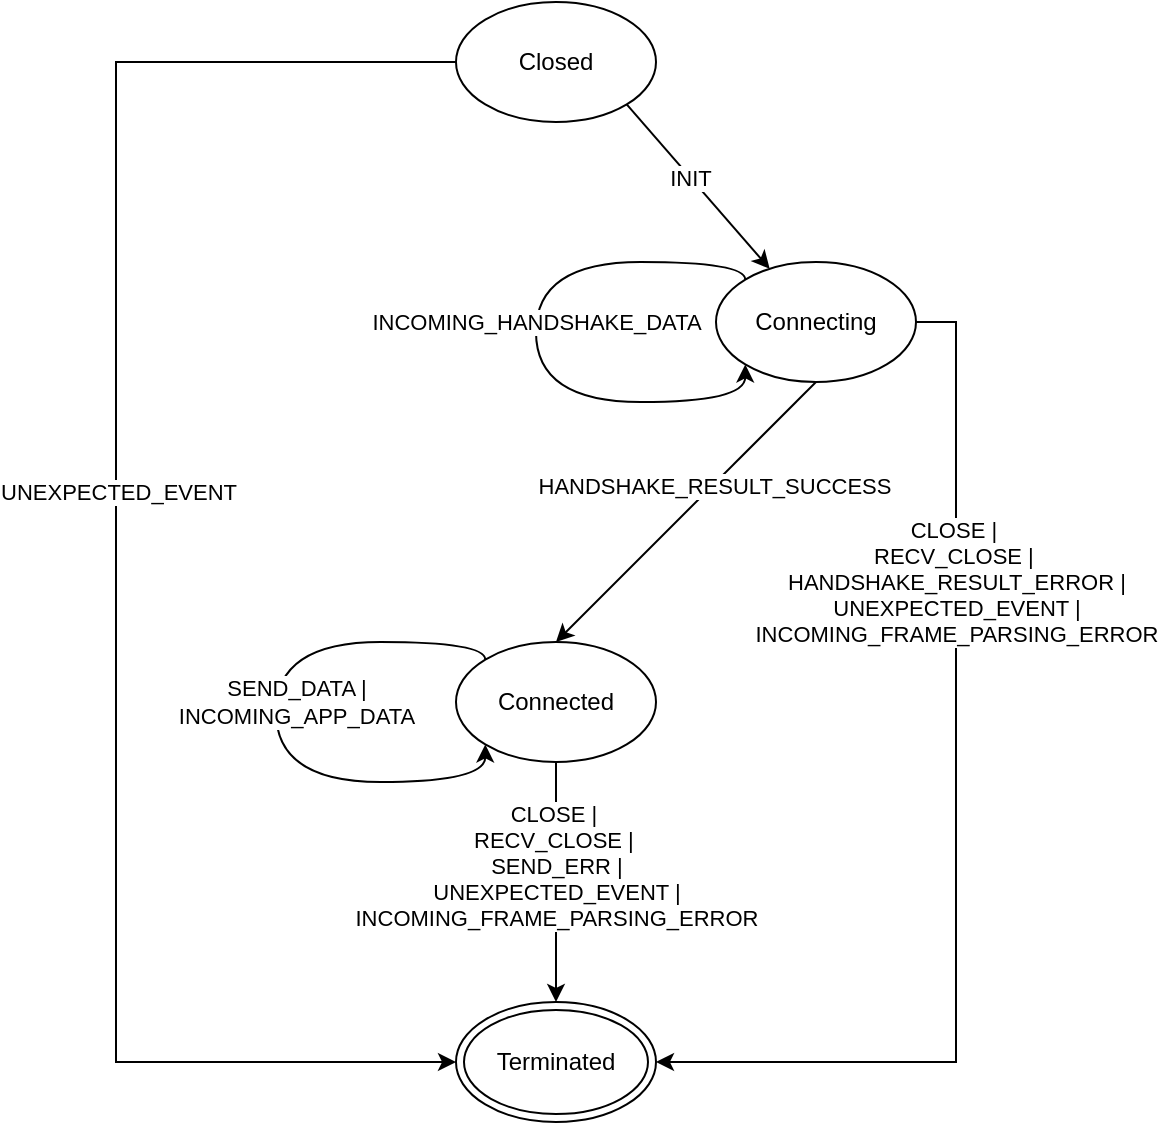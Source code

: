 <mxfile version="14.8.4" type="device"><diagram id="xjigEdCqxL2h71LrO0DB" name="Page-1"><mxGraphModel dx="1460" dy="835" grid="1" gridSize="10" guides="1" tooltips="1" connect="1" arrows="1" fold="1" page="1" pageScale="1" pageWidth="827" pageHeight="1169" math="0" shadow="0"><root><mxCell id="0"/><mxCell id="1" parent="0"/><mxCell id="3NAIpWN9bIaSczrVyBuT-2" value="Terminated" style="ellipse;shape=doubleEllipse;whiteSpace=wrap;html=1;" vertex="1" parent="1"><mxGeometry x="170" y="580" width="100" height="60" as="geometry"/></mxCell><mxCell id="3NAIpWN9bIaSczrVyBuT-7" style="rounded=0;orthogonalLoop=1;jettySize=auto;html=1;exitX=1;exitY=1;exitDx=0;exitDy=0;" edge="1" parent="1" source="3NAIpWN9bIaSczrVyBuT-3" target="3NAIpWN9bIaSczrVyBuT-4"><mxGeometry relative="1" as="geometry"/></mxCell><mxCell id="3NAIpWN9bIaSczrVyBuT-8" value="INIT" style="edgeLabel;html=1;align=center;verticalAlign=middle;resizable=0;points=[];" vertex="1" connectable="0" parent="3NAIpWN9bIaSczrVyBuT-7"><mxGeometry x="-0.111" relative="1" as="geometry"><mxPoint as="offset"/></mxGeometry></mxCell><mxCell id="3NAIpWN9bIaSczrVyBuT-14" style="edgeStyle=orthogonalEdgeStyle;rounded=0;orthogonalLoop=1;jettySize=auto;html=1;exitX=0;exitY=0.5;exitDx=0;exitDy=0;entryX=0;entryY=0.5;entryDx=0;entryDy=0;" edge="1" parent="1" source="3NAIpWN9bIaSczrVyBuT-3" target="3NAIpWN9bIaSczrVyBuT-2"><mxGeometry relative="1" as="geometry"><Array as="points"><mxPoint y="110"/><mxPoint y="610"/></Array></mxGeometry></mxCell><mxCell id="3NAIpWN9bIaSczrVyBuT-15" value="UNEXPECTED_EVENT" style="edgeLabel;html=1;align=center;verticalAlign=middle;resizable=0;points=[];" vertex="1" connectable="0" parent="3NAIpWN9bIaSczrVyBuT-14"><mxGeometry x="-0.084" y="1" relative="1" as="geometry"><mxPoint as="offset"/></mxGeometry></mxCell><mxCell id="3NAIpWN9bIaSczrVyBuT-3" value="Closed" style="ellipse;whiteSpace=wrap;html=1;" vertex="1" parent="1"><mxGeometry x="170" y="80" width="100" height="60" as="geometry"/></mxCell><mxCell id="3NAIpWN9bIaSczrVyBuT-9" style="rounded=0;orthogonalLoop=1;jettySize=auto;html=1;exitX=0.5;exitY=1;exitDx=0;exitDy=0;entryX=0.5;entryY=0;entryDx=0;entryDy=0;" edge="1" parent="1" source="3NAIpWN9bIaSczrVyBuT-4" target="3NAIpWN9bIaSczrVyBuT-5"><mxGeometry relative="1" as="geometry"/></mxCell><mxCell id="3NAIpWN9bIaSczrVyBuT-17" value="HANDSHAKE_RESULT_SUCCESS" style="edgeLabel;html=1;align=center;verticalAlign=middle;resizable=0;points=[];" vertex="1" connectable="0" parent="3NAIpWN9bIaSczrVyBuT-9"><mxGeometry x="-0.21" relative="1" as="geometry"><mxPoint as="offset"/></mxGeometry></mxCell><mxCell id="3NAIpWN9bIaSczrVyBuT-13" style="edgeStyle=orthogonalEdgeStyle;rounded=0;orthogonalLoop=1;jettySize=auto;html=1;exitX=1;exitY=0.5;exitDx=0;exitDy=0;entryX=1;entryY=0.5;entryDx=0;entryDy=0;" edge="1" parent="1" source="3NAIpWN9bIaSczrVyBuT-4" target="3NAIpWN9bIaSczrVyBuT-2"><mxGeometry relative="1" as="geometry"/></mxCell><mxCell id="3NAIpWN9bIaSczrVyBuT-4" value="Connecting" style="ellipse;whiteSpace=wrap;html=1;" vertex="1" parent="1"><mxGeometry x="300" y="210" width="100" height="60" as="geometry"/></mxCell><mxCell id="3NAIpWN9bIaSczrVyBuT-11" style="edgeStyle=none;rounded=0;orthogonalLoop=1;jettySize=auto;html=1;exitX=0.5;exitY=1;exitDx=0;exitDy=0;entryX=0.5;entryY=0;entryDx=0;entryDy=0;" edge="1" parent="1" source="3NAIpWN9bIaSczrVyBuT-5" target="3NAIpWN9bIaSczrVyBuT-2"><mxGeometry relative="1" as="geometry"/></mxCell><mxCell id="3NAIpWN9bIaSczrVyBuT-16" value="CLOSE |&amp;nbsp;&lt;br&gt;RECV_CLOSE |&amp;nbsp;&lt;br&gt;SEND_ERR |&lt;br&gt;UNEXPECTED_EVENT |&lt;br&gt;&lt;div&gt;INCOMING_FRAME_PARSING_ERROR&lt;/div&gt;" style="edgeLabel;html=1;align=center;verticalAlign=middle;resizable=0;points=[];" vertex="1" connectable="0" parent="3NAIpWN9bIaSczrVyBuT-11"><mxGeometry x="-0.222" y="-4" relative="1" as="geometry"><mxPoint x="4" y="5" as="offset"/></mxGeometry></mxCell><mxCell id="3NAIpWN9bIaSczrVyBuT-5" value="Connected" style="ellipse;whiteSpace=wrap;html=1;" vertex="1" parent="1"><mxGeometry x="170" y="400" width="100" height="60" as="geometry"/></mxCell><mxCell id="3NAIpWN9bIaSczrVyBuT-18" value="CLOSE |&amp;nbsp;&lt;br&gt;RECV_CLOSE |&amp;nbsp;&lt;br&gt;HANDSHAKE_RESULT_ERROR |&lt;br&gt;UNEXPECTED_EVENT |&lt;br&gt;&lt;div&gt;INCOMING_FRAME_PARSING_ERROR&lt;/div&gt;" style="edgeLabel;html=1;align=center;verticalAlign=middle;resizable=0;points=[];" vertex="1" connectable="0" parent="1"><mxGeometry x="420" y="370" as="geometry"/></mxCell><mxCell id="3NAIpWN9bIaSczrVyBuT-24" style="edgeStyle=orthogonalEdgeStyle;curved=1;rounded=0;orthogonalLoop=1;jettySize=auto;html=1;exitX=0;exitY=0;exitDx=0;exitDy=0;entryX=0;entryY=1;entryDx=0;entryDy=0;" edge="1" parent="1" source="3NAIpWN9bIaSczrVyBuT-4" target="3NAIpWN9bIaSczrVyBuT-4"><mxGeometry relative="1" as="geometry"><Array as="points"><mxPoint x="315" y="210"/><mxPoint x="210" y="210"/><mxPoint x="210" y="280"/><mxPoint x="315" y="280"/></Array></mxGeometry></mxCell><mxCell id="3NAIpWN9bIaSczrVyBuT-26" value="INCOMING_HANDSHAKE_DATA" style="edgeLabel;html=1;align=center;verticalAlign=middle;resizable=0;points=[];" vertex="1" connectable="0" parent="3NAIpWN9bIaSczrVyBuT-24"><mxGeometry x="-0.365" y="3" relative="1" as="geometry"><mxPoint x="-16" y="27" as="offset"/></mxGeometry></mxCell><mxCell id="3NAIpWN9bIaSczrVyBuT-25" style="edgeStyle=orthogonalEdgeStyle;curved=1;rounded=0;orthogonalLoop=1;jettySize=auto;html=1;exitX=0;exitY=0;exitDx=0;exitDy=0;entryX=0;entryY=1;entryDx=0;entryDy=0;" edge="1" parent="1"><mxGeometry relative="1" as="geometry"><mxPoint x="184.645" y="408.787" as="sourcePoint"/><mxPoint x="184.645" y="451.213" as="targetPoint"/><Array as="points"><mxPoint x="185" y="400"/><mxPoint x="80" y="400"/><mxPoint x="80" y="470"/><mxPoint x="185" y="470"/></Array></mxGeometry></mxCell><mxCell id="3NAIpWN9bIaSczrVyBuT-27" value="SEND_DATA |&lt;br&gt;INCOMING_APP_DATA" style="edgeLabel;html=1;align=center;verticalAlign=middle;resizable=0;points=[];" vertex="1" connectable="0" parent="1"><mxGeometry x="89.997" y="430" as="geometry"/></mxCell></root></mxGraphModel></diagram></mxfile>
